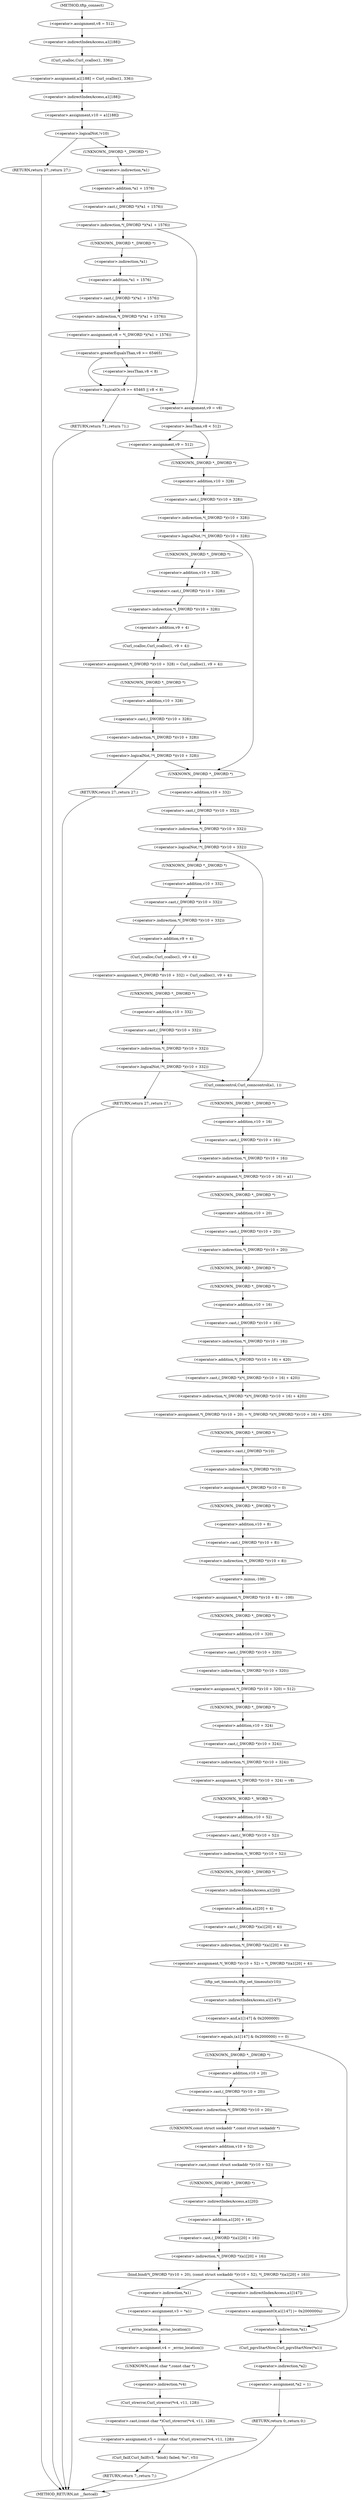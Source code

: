digraph tftp_connect {  
"1000119" [label = "(<operator>.assignment,v8 = 512)" ]
"1000122" [label = "(<operator>.assignment,a1[188] = Curl_ccalloc(1, 336))" ]
"1000123" [label = "(<operator>.indirectIndexAccess,a1[188])" ]
"1000126" [label = "(Curl_ccalloc,Curl_ccalloc(1, 336))" ]
"1000129" [label = "(<operator>.assignment,v10 = a1[188])" ]
"1000131" [label = "(<operator>.indirectIndexAccess,a1[188])" ]
"1000135" [label = "(<operator>.logicalNot,!v10)" ]
"1000137" [label = "(RETURN,return 27;,return 27;)" ]
"1000140" [label = "(<operator>.indirection,*(_DWORD *)(*a1 + 1576))" ]
"1000141" [label = "(<operator>.cast,(_DWORD *)(*a1 + 1576))" ]
"1000142" [label = "(UNKNOWN,_DWORD *,_DWORD *)" ]
"1000143" [label = "(<operator>.addition,*a1 + 1576)" ]
"1000144" [label = "(<operator>.indirection,*a1)" ]
"1000148" [label = "(<operator>.assignment,v8 = *(_DWORD *)(*a1 + 1576))" ]
"1000150" [label = "(<operator>.indirection,*(_DWORD *)(*a1 + 1576))" ]
"1000151" [label = "(<operator>.cast,(_DWORD *)(*a1 + 1576))" ]
"1000152" [label = "(UNKNOWN,_DWORD *,_DWORD *)" ]
"1000153" [label = "(<operator>.addition,*a1 + 1576)" ]
"1000154" [label = "(<operator>.indirection,*a1)" ]
"1000158" [label = "(<operator>.logicalOr,v8 >= 65465 || v8 < 8)" ]
"1000159" [label = "(<operator>.greaterEqualsThan,v8 >= 65465)" ]
"1000162" [label = "(<operator>.lessThan,v8 < 8)" ]
"1000165" [label = "(RETURN,return 71;,return 71;)" ]
"1000167" [label = "(<operator>.assignment,v9 = v8)" ]
"1000171" [label = "(<operator>.lessThan,v8 < 512)" ]
"1000174" [label = "(<operator>.assignment,v9 = 512)" ]
"1000178" [label = "(<operator>.logicalNot,!*(_DWORD *)(v10 + 328))" ]
"1000179" [label = "(<operator>.indirection,*(_DWORD *)(v10 + 328))" ]
"1000180" [label = "(<operator>.cast,(_DWORD *)(v10 + 328))" ]
"1000181" [label = "(UNKNOWN,_DWORD *,_DWORD *)" ]
"1000182" [label = "(<operator>.addition,v10 + 328)" ]
"1000186" [label = "(<operator>.assignment,*(_DWORD *)(v10 + 328) = Curl_ccalloc(1, v9 + 4))" ]
"1000187" [label = "(<operator>.indirection,*(_DWORD *)(v10 + 328))" ]
"1000188" [label = "(<operator>.cast,(_DWORD *)(v10 + 328))" ]
"1000189" [label = "(UNKNOWN,_DWORD *,_DWORD *)" ]
"1000190" [label = "(<operator>.addition,v10 + 328)" ]
"1000193" [label = "(Curl_ccalloc,Curl_ccalloc(1, v9 + 4))" ]
"1000195" [label = "(<operator>.addition,v9 + 4)" ]
"1000199" [label = "(<operator>.logicalNot,!*(_DWORD *)(v10 + 328))" ]
"1000200" [label = "(<operator>.indirection,*(_DWORD *)(v10 + 328))" ]
"1000201" [label = "(<operator>.cast,(_DWORD *)(v10 + 328))" ]
"1000202" [label = "(UNKNOWN,_DWORD *,_DWORD *)" ]
"1000203" [label = "(<operator>.addition,v10 + 328)" ]
"1000206" [label = "(RETURN,return 27;,return 27;)" ]
"1000209" [label = "(<operator>.logicalNot,!*(_DWORD *)(v10 + 332))" ]
"1000210" [label = "(<operator>.indirection,*(_DWORD *)(v10 + 332))" ]
"1000211" [label = "(<operator>.cast,(_DWORD *)(v10 + 332))" ]
"1000212" [label = "(UNKNOWN,_DWORD *,_DWORD *)" ]
"1000213" [label = "(<operator>.addition,v10 + 332)" ]
"1000217" [label = "(<operator>.assignment,*(_DWORD *)(v10 + 332) = Curl_ccalloc(1, v9 + 4))" ]
"1000218" [label = "(<operator>.indirection,*(_DWORD *)(v10 + 332))" ]
"1000219" [label = "(<operator>.cast,(_DWORD *)(v10 + 332))" ]
"1000220" [label = "(UNKNOWN,_DWORD *,_DWORD *)" ]
"1000221" [label = "(<operator>.addition,v10 + 332)" ]
"1000224" [label = "(Curl_ccalloc,Curl_ccalloc(1, v9 + 4))" ]
"1000226" [label = "(<operator>.addition,v9 + 4)" ]
"1000230" [label = "(<operator>.logicalNot,!*(_DWORD *)(v10 + 332))" ]
"1000231" [label = "(<operator>.indirection,*(_DWORD *)(v10 + 332))" ]
"1000232" [label = "(<operator>.cast,(_DWORD *)(v10 + 332))" ]
"1000233" [label = "(UNKNOWN,_DWORD *,_DWORD *)" ]
"1000234" [label = "(<operator>.addition,v10 + 332)" ]
"1000237" [label = "(RETURN,return 27;,return 27;)" ]
"1000239" [label = "(Curl_conncontrol,Curl_conncontrol(a1, 1))" ]
"1000242" [label = "(<operator>.assignment,*(_DWORD *)(v10 + 16) = a1)" ]
"1000243" [label = "(<operator>.indirection,*(_DWORD *)(v10 + 16))" ]
"1000244" [label = "(<operator>.cast,(_DWORD *)(v10 + 16))" ]
"1000245" [label = "(UNKNOWN,_DWORD *,_DWORD *)" ]
"1000246" [label = "(<operator>.addition,v10 + 16)" ]
"1000250" [label = "(<operator>.assignment,*(_DWORD *)(v10 + 20) = *(_DWORD *)(*(_DWORD *)(v10 + 16) + 420))" ]
"1000251" [label = "(<operator>.indirection,*(_DWORD *)(v10 + 20))" ]
"1000252" [label = "(<operator>.cast,(_DWORD *)(v10 + 20))" ]
"1000253" [label = "(UNKNOWN,_DWORD *,_DWORD *)" ]
"1000254" [label = "(<operator>.addition,v10 + 20)" ]
"1000257" [label = "(<operator>.indirection,*(_DWORD *)(*(_DWORD *)(v10 + 16) + 420))" ]
"1000258" [label = "(<operator>.cast,(_DWORD *)(*(_DWORD *)(v10 + 16) + 420))" ]
"1000259" [label = "(UNKNOWN,_DWORD *,_DWORD *)" ]
"1000260" [label = "(<operator>.addition,*(_DWORD *)(v10 + 16) + 420)" ]
"1000261" [label = "(<operator>.indirection,*(_DWORD *)(v10 + 16))" ]
"1000262" [label = "(<operator>.cast,(_DWORD *)(v10 + 16))" ]
"1000263" [label = "(UNKNOWN,_DWORD *,_DWORD *)" ]
"1000264" [label = "(<operator>.addition,v10 + 16)" ]
"1000268" [label = "(<operator>.assignment,*(_DWORD *)v10 = 0)" ]
"1000269" [label = "(<operator>.indirection,*(_DWORD *)v10)" ]
"1000270" [label = "(<operator>.cast,(_DWORD *)v10)" ]
"1000271" [label = "(UNKNOWN,_DWORD *,_DWORD *)" ]
"1000274" [label = "(<operator>.assignment,*(_DWORD *)(v10 + 8) = -100)" ]
"1000275" [label = "(<operator>.indirection,*(_DWORD *)(v10 + 8))" ]
"1000276" [label = "(<operator>.cast,(_DWORD *)(v10 + 8))" ]
"1000277" [label = "(UNKNOWN,_DWORD *,_DWORD *)" ]
"1000278" [label = "(<operator>.addition,v10 + 8)" ]
"1000281" [label = "(<operator>.minus,-100)" ]
"1000283" [label = "(<operator>.assignment,*(_DWORD *)(v10 + 320) = 512)" ]
"1000284" [label = "(<operator>.indirection,*(_DWORD *)(v10 + 320))" ]
"1000285" [label = "(<operator>.cast,(_DWORD *)(v10 + 320))" ]
"1000286" [label = "(UNKNOWN,_DWORD *,_DWORD *)" ]
"1000287" [label = "(<operator>.addition,v10 + 320)" ]
"1000291" [label = "(<operator>.assignment,*(_DWORD *)(v10 + 324) = v8)" ]
"1000292" [label = "(<operator>.indirection,*(_DWORD *)(v10 + 324))" ]
"1000293" [label = "(<operator>.cast,(_DWORD *)(v10 + 324))" ]
"1000294" [label = "(UNKNOWN,_DWORD *,_DWORD *)" ]
"1000295" [label = "(<operator>.addition,v10 + 324)" ]
"1000299" [label = "(<operator>.assignment,*(_WORD *)(v10 + 52) = *(_DWORD *)(a1[20] + 4))" ]
"1000300" [label = "(<operator>.indirection,*(_WORD *)(v10 + 52))" ]
"1000301" [label = "(<operator>.cast,(_WORD *)(v10 + 52))" ]
"1000302" [label = "(UNKNOWN,_WORD *,_WORD *)" ]
"1000303" [label = "(<operator>.addition,v10 + 52)" ]
"1000306" [label = "(<operator>.indirection,*(_DWORD *)(a1[20] + 4))" ]
"1000307" [label = "(<operator>.cast,(_DWORD *)(a1[20] + 4))" ]
"1000308" [label = "(UNKNOWN,_DWORD *,_DWORD *)" ]
"1000309" [label = "(<operator>.addition,a1[20] + 4)" ]
"1000310" [label = "(<operator>.indirectIndexAccess,a1[20])" ]
"1000314" [label = "(tftp_set_timeouts,tftp_set_timeouts(v10))" ]
"1000317" [label = "(<operator>.equals,(a1[147] & 0x2000000) == 0)" ]
"1000318" [label = "(<operator>.and,a1[147] & 0x2000000)" ]
"1000319" [label = "(<operator>.indirectIndexAccess,a1[147])" ]
"1000326" [label = "(bind,bind(*(_DWORD *)(v10 + 20), (const struct sockaddr *)(v10 + 52), *(_DWORD *)(a1[20] + 16)))" ]
"1000327" [label = "(<operator>.indirection,*(_DWORD *)(v10 + 20))" ]
"1000328" [label = "(<operator>.cast,(_DWORD *)(v10 + 20))" ]
"1000329" [label = "(UNKNOWN,_DWORD *,_DWORD *)" ]
"1000330" [label = "(<operator>.addition,v10 + 20)" ]
"1000333" [label = "(<operator>.cast,(const struct sockaddr *)(v10 + 52))" ]
"1000334" [label = "(UNKNOWN,const struct sockaddr *,const struct sockaddr *)" ]
"1000335" [label = "(<operator>.addition,v10 + 52)" ]
"1000338" [label = "(<operator>.indirection,*(_DWORD *)(a1[20] + 16))" ]
"1000339" [label = "(<operator>.cast,(_DWORD *)(a1[20] + 16))" ]
"1000340" [label = "(UNKNOWN,_DWORD *,_DWORD *)" ]
"1000341" [label = "(<operator>.addition,a1[20] + 16)" ]
"1000342" [label = "(<operator>.indirectIndexAccess,a1[20])" ]
"1000347" [label = "(<operator>.assignment,v3 = *a1)" ]
"1000349" [label = "(<operator>.indirection,*a1)" ]
"1000351" [label = "(<operator>.assignment,v4 = _errno_location())" ]
"1000353" [label = "(_errno_location,_errno_location())" ]
"1000354" [label = "(<operator>.assignment,v5 = (const char *)Curl_strerror(*v4, v11, 128))" ]
"1000356" [label = "(<operator>.cast,(const char *)Curl_strerror(*v4, v11, 128))" ]
"1000357" [label = "(UNKNOWN,const char *,const char *)" ]
"1000358" [label = "(Curl_strerror,Curl_strerror(*v4, v11, 128))" ]
"1000359" [label = "(<operator>.indirection,*v4)" ]
"1000363" [label = "(Curl_failf,Curl_failf(v3, \"bind() failed; %s\", v5))" ]
"1000367" [label = "(RETURN,return 7;,return 7;)" ]
"1000369" [label = "(<operators>.assignmentOr,a1[147] |= 0x2000000u)" ]
"1000370" [label = "(<operator>.indirectIndexAccess,a1[147])" ]
"1000374" [label = "(Curl_pgrsStartNow,Curl_pgrsStartNow(*a1))" ]
"1000375" [label = "(<operator>.indirection,*a1)" ]
"1000377" [label = "(<operator>.assignment,*a2 = 1)" ]
"1000378" [label = "(<operator>.indirection,*a2)" ]
"1000381" [label = "(RETURN,return 0;,return 0;)" ]
"1000108" [label = "(METHOD,tftp_connect)" ]
"1000383" [label = "(METHOD_RETURN,int __fastcall)" ]
  "1000119" -> "1000123" 
  "1000122" -> "1000131" 
  "1000123" -> "1000126" 
  "1000126" -> "1000122" 
  "1000129" -> "1000135" 
  "1000131" -> "1000129" 
  "1000135" -> "1000142" 
  "1000135" -> "1000137" 
  "1000137" -> "1000383" 
  "1000140" -> "1000152" 
  "1000140" -> "1000167" 
  "1000141" -> "1000140" 
  "1000142" -> "1000144" 
  "1000143" -> "1000141" 
  "1000144" -> "1000143" 
  "1000148" -> "1000159" 
  "1000150" -> "1000148" 
  "1000151" -> "1000150" 
  "1000152" -> "1000154" 
  "1000153" -> "1000151" 
  "1000154" -> "1000153" 
  "1000158" -> "1000165" 
  "1000158" -> "1000167" 
  "1000159" -> "1000158" 
  "1000159" -> "1000162" 
  "1000162" -> "1000158" 
  "1000165" -> "1000383" 
  "1000167" -> "1000171" 
  "1000171" -> "1000181" 
  "1000171" -> "1000174" 
  "1000174" -> "1000181" 
  "1000178" -> "1000189" 
  "1000178" -> "1000212" 
  "1000179" -> "1000178" 
  "1000180" -> "1000179" 
  "1000181" -> "1000182" 
  "1000182" -> "1000180" 
  "1000186" -> "1000202" 
  "1000187" -> "1000195" 
  "1000188" -> "1000187" 
  "1000189" -> "1000190" 
  "1000190" -> "1000188" 
  "1000193" -> "1000186" 
  "1000195" -> "1000193" 
  "1000199" -> "1000212" 
  "1000199" -> "1000206" 
  "1000200" -> "1000199" 
  "1000201" -> "1000200" 
  "1000202" -> "1000203" 
  "1000203" -> "1000201" 
  "1000206" -> "1000383" 
  "1000209" -> "1000220" 
  "1000209" -> "1000239" 
  "1000210" -> "1000209" 
  "1000211" -> "1000210" 
  "1000212" -> "1000213" 
  "1000213" -> "1000211" 
  "1000217" -> "1000233" 
  "1000218" -> "1000226" 
  "1000219" -> "1000218" 
  "1000220" -> "1000221" 
  "1000221" -> "1000219" 
  "1000224" -> "1000217" 
  "1000226" -> "1000224" 
  "1000230" -> "1000237" 
  "1000230" -> "1000239" 
  "1000231" -> "1000230" 
  "1000232" -> "1000231" 
  "1000233" -> "1000234" 
  "1000234" -> "1000232" 
  "1000237" -> "1000383" 
  "1000239" -> "1000245" 
  "1000242" -> "1000253" 
  "1000243" -> "1000242" 
  "1000244" -> "1000243" 
  "1000245" -> "1000246" 
  "1000246" -> "1000244" 
  "1000250" -> "1000271" 
  "1000251" -> "1000259" 
  "1000252" -> "1000251" 
  "1000253" -> "1000254" 
  "1000254" -> "1000252" 
  "1000257" -> "1000250" 
  "1000258" -> "1000257" 
  "1000259" -> "1000263" 
  "1000260" -> "1000258" 
  "1000261" -> "1000260" 
  "1000262" -> "1000261" 
  "1000263" -> "1000264" 
  "1000264" -> "1000262" 
  "1000268" -> "1000277" 
  "1000269" -> "1000268" 
  "1000270" -> "1000269" 
  "1000271" -> "1000270" 
  "1000274" -> "1000286" 
  "1000275" -> "1000281" 
  "1000276" -> "1000275" 
  "1000277" -> "1000278" 
  "1000278" -> "1000276" 
  "1000281" -> "1000274" 
  "1000283" -> "1000294" 
  "1000284" -> "1000283" 
  "1000285" -> "1000284" 
  "1000286" -> "1000287" 
  "1000287" -> "1000285" 
  "1000291" -> "1000302" 
  "1000292" -> "1000291" 
  "1000293" -> "1000292" 
  "1000294" -> "1000295" 
  "1000295" -> "1000293" 
  "1000299" -> "1000314" 
  "1000300" -> "1000308" 
  "1000301" -> "1000300" 
  "1000302" -> "1000303" 
  "1000303" -> "1000301" 
  "1000306" -> "1000299" 
  "1000307" -> "1000306" 
  "1000308" -> "1000310" 
  "1000309" -> "1000307" 
  "1000310" -> "1000309" 
  "1000314" -> "1000319" 
  "1000317" -> "1000329" 
  "1000317" -> "1000375" 
  "1000318" -> "1000317" 
  "1000319" -> "1000318" 
  "1000326" -> "1000349" 
  "1000326" -> "1000370" 
  "1000327" -> "1000334" 
  "1000328" -> "1000327" 
  "1000329" -> "1000330" 
  "1000330" -> "1000328" 
  "1000333" -> "1000340" 
  "1000334" -> "1000335" 
  "1000335" -> "1000333" 
  "1000338" -> "1000326" 
  "1000339" -> "1000338" 
  "1000340" -> "1000342" 
  "1000341" -> "1000339" 
  "1000342" -> "1000341" 
  "1000347" -> "1000353" 
  "1000349" -> "1000347" 
  "1000351" -> "1000357" 
  "1000353" -> "1000351" 
  "1000354" -> "1000363" 
  "1000356" -> "1000354" 
  "1000357" -> "1000359" 
  "1000358" -> "1000356" 
  "1000359" -> "1000358" 
  "1000363" -> "1000367" 
  "1000367" -> "1000383" 
  "1000369" -> "1000375" 
  "1000370" -> "1000369" 
  "1000374" -> "1000378" 
  "1000375" -> "1000374" 
  "1000377" -> "1000381" 
  "1000378" -> "1000377" 
  "1000381" -> "1000383" 
  "1000108" -> "1000119" 
}
